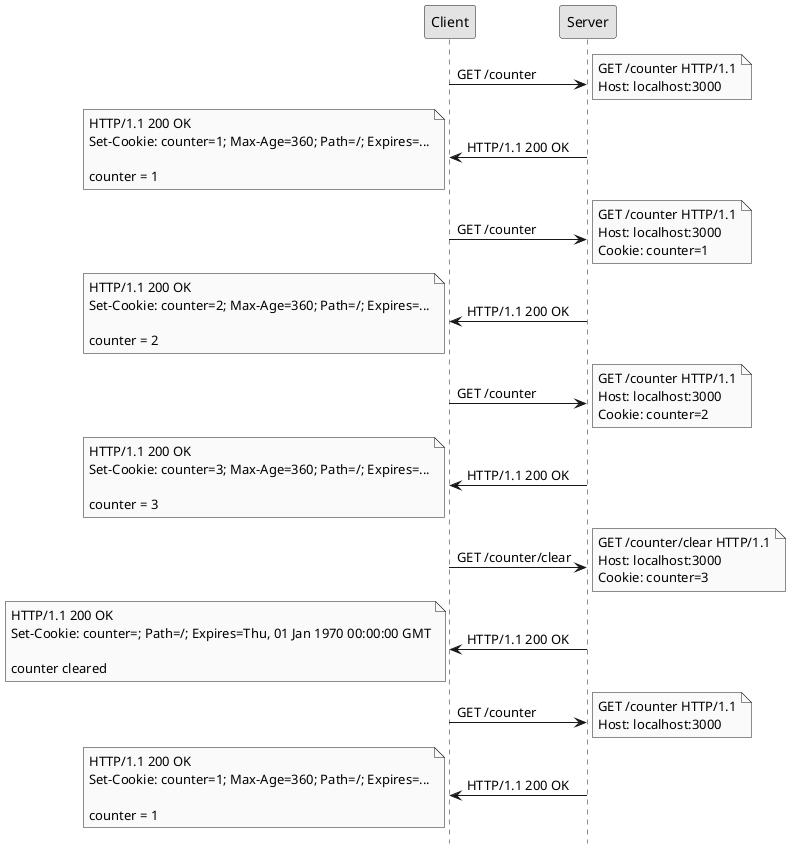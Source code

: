 @startuml
hide footbox
skinparam monochrome true

Client -> Server: GET /counter
note right: GET /counter HTTP/1.1\nHost: localhost:3000
Server -> Client: HTTP/1.1 200 OK
note left: HTTP/1.1 200 OK\nSet-Cookie: counter=1; Max-Age=360; Path=/; Expires=...\n\ncounter = 1
Client -> Server: GET /counter
note right: GET /counter HTTP/1.1\nHost: localhost:3000\nCookie: counter=1
Server -> Client: HTTP/1.1 200 OK
note left: HTTP/1.1 200 OK\nSet-Cookie: counter=2; Max-Age=360; Path=/; Expires=...\n\ncounter = 2
Client -> Server: GET /counter
note right: GET /counter HTTP/1.1\nHost: localhost:3000\nCookie: counter=2
Server -> Client: HTTP/1.1 200 OK
note left: HTTP/1.1 200 OK\nSet-Cookie: counter=3; Max-Age=360; Path=/; Expires=...\n\ncounter = 3
Client -> Server: GET /counter/clear
note right: GET /counter/clear HTTP/1.1\nHost: localhost:3000\nCookie: counter=3
Server -> Client: HTTP/1.1 200 OK
note left: HTTP/1.1 200 OK\nSet-Cookie: counter=; Path=/; Expires=Thu, 01 Jan 1970 00:00:00 GMT\n\ncounter cleared
Client -> Server: GET /counter
note right: GET /counter HTTP/1.1\nHost: localhost:3000
Server -> Client: HTTP/1.1 200 OK
note left: HTTP/1.1 200 OK\nSet-Cookie: counter=1; Max-Age=360; Path=/; Expires=...\n\ncounter = 1

@enduml


